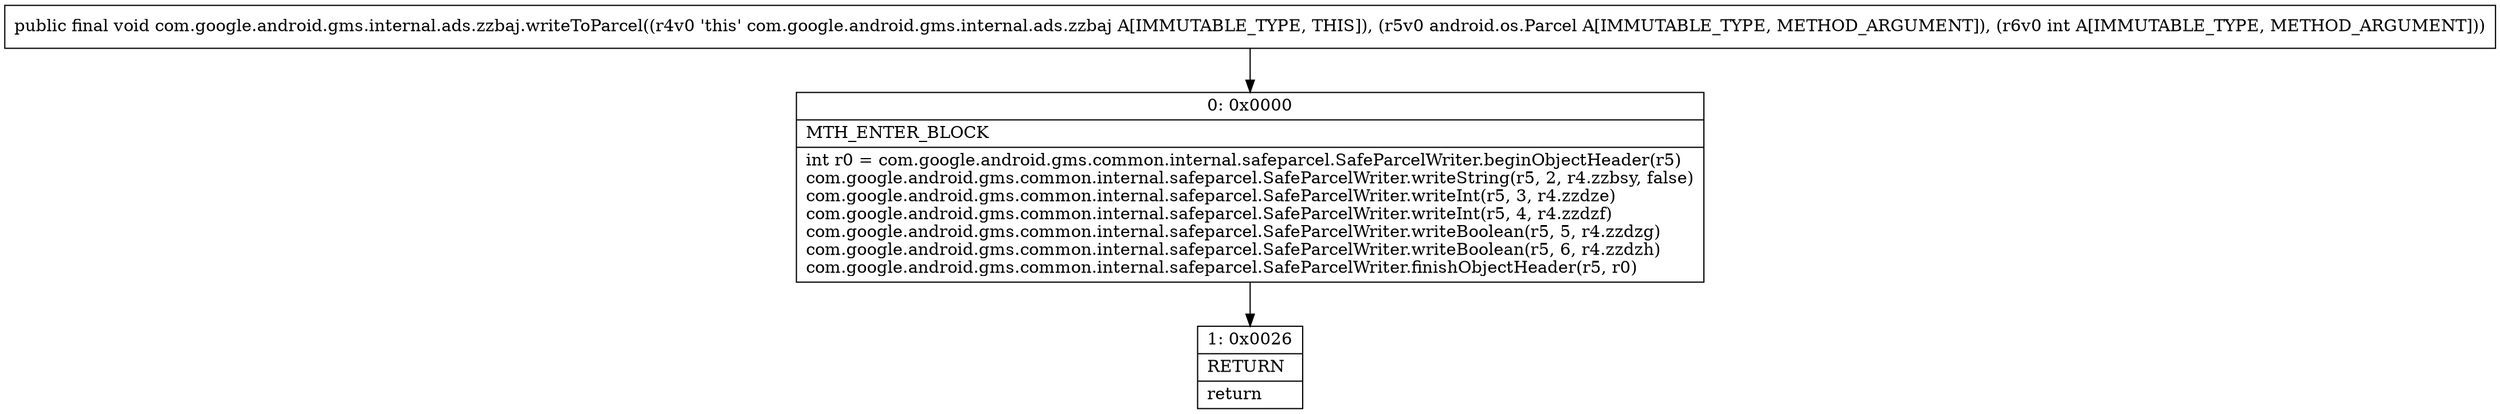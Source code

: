 digraph "CFG forcom.google.android.gms.internal.ads.zzbaj.writeToParcel(Landroid\/os\/Parcel;I)V" {
Node_0 [shape=record,label="{0\:\ 0x0000|MTH_ENTER_BLOCK\l|int r0 = com.google.android.gms.common.internal.safeparcel.SafeParcelWriter.beginObjectHeader(r5)\lcom.google.android.gms.common.internal.safeparcel.SafeParcelWriter.writeString(r5, 2, r4.zzbsy, false)\lcom.google.android.gms.common.internal.safeparcel.SafeParcelWriter.writeInt(r5, 3, r4.zzdze)\lcom.google.android.gms.common.internal.safeparcel.SafeParcelWriter.writeInt(r5, 4, r4.zzdzf)\lcom.google.android.gms.common.internal.safeparcel.SafeParcelWriter.writeBoolean(r5, 5, r4.zzdzg)\lcom.google.android.gms.common.internal.safeparcel.SafeParcelWriter.writeBoolean(r5, 6, r4.zzdzh)\lcom.google.android.gms.common.internal.safeparcel.SafeParcelWriter.finishObjectHeader(r5, r0)\l}"];
Node_1 [shape=record,label="{1\:\ 0x0026|RETURN\l|return\l}"];
MethodNode[shape=record,label="{public final void com.google.android.gms.internal.ads.zzbaj.writeToParcel((r4v0 'this' com.google.android.gms.internal.ads.zzbaj A[IMMUTABLE_TYPE, THIS]), (r5v0 android.os.Parcel A[IMMUTABLE_TYPE, METHOD_ARGUMENT]), (r6v0 int A[IMMUTABLE_TYPE, METHOD_ARGUMENT])) }"];
MethodNode -> Node_0;
Node_0 -> Node_1;
}

